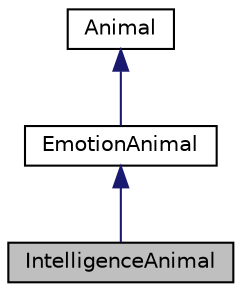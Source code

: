 digraph "IntelligenceAnimal"
{
  edge [fontname="Helvetica",fontsize="10",labelfontname="Helvetica",labelfontsize="10"];
  node [fontname="Helvetica",fontsize="10",shape=record];
  Node4 [label="IntelligenceAnimal",height=0.2,width=0.4,color="black", fillcolor="grey75", style="filled", fontcolor="black"];
  Node5 -> Node4 [dir="back",color="midnightblue",fontsize="10",style="solid",fontname="Helvetica"];
  Node5 [label="EmotionAnimal",height=0.2,width=0.4,color="black", fillcolor="white", style="filled",URL="$class_emotion_animal.html"];
  Node6 -> Node5 [dir="back",color="midnightblue",fontsize="10",style="solid",fontname="Helvetica"];
  Node6 [label="Animal",height=0.2,width=0.4,color="black", fillcolor="white", style="filled",URL="$class_animal.html"];
}
